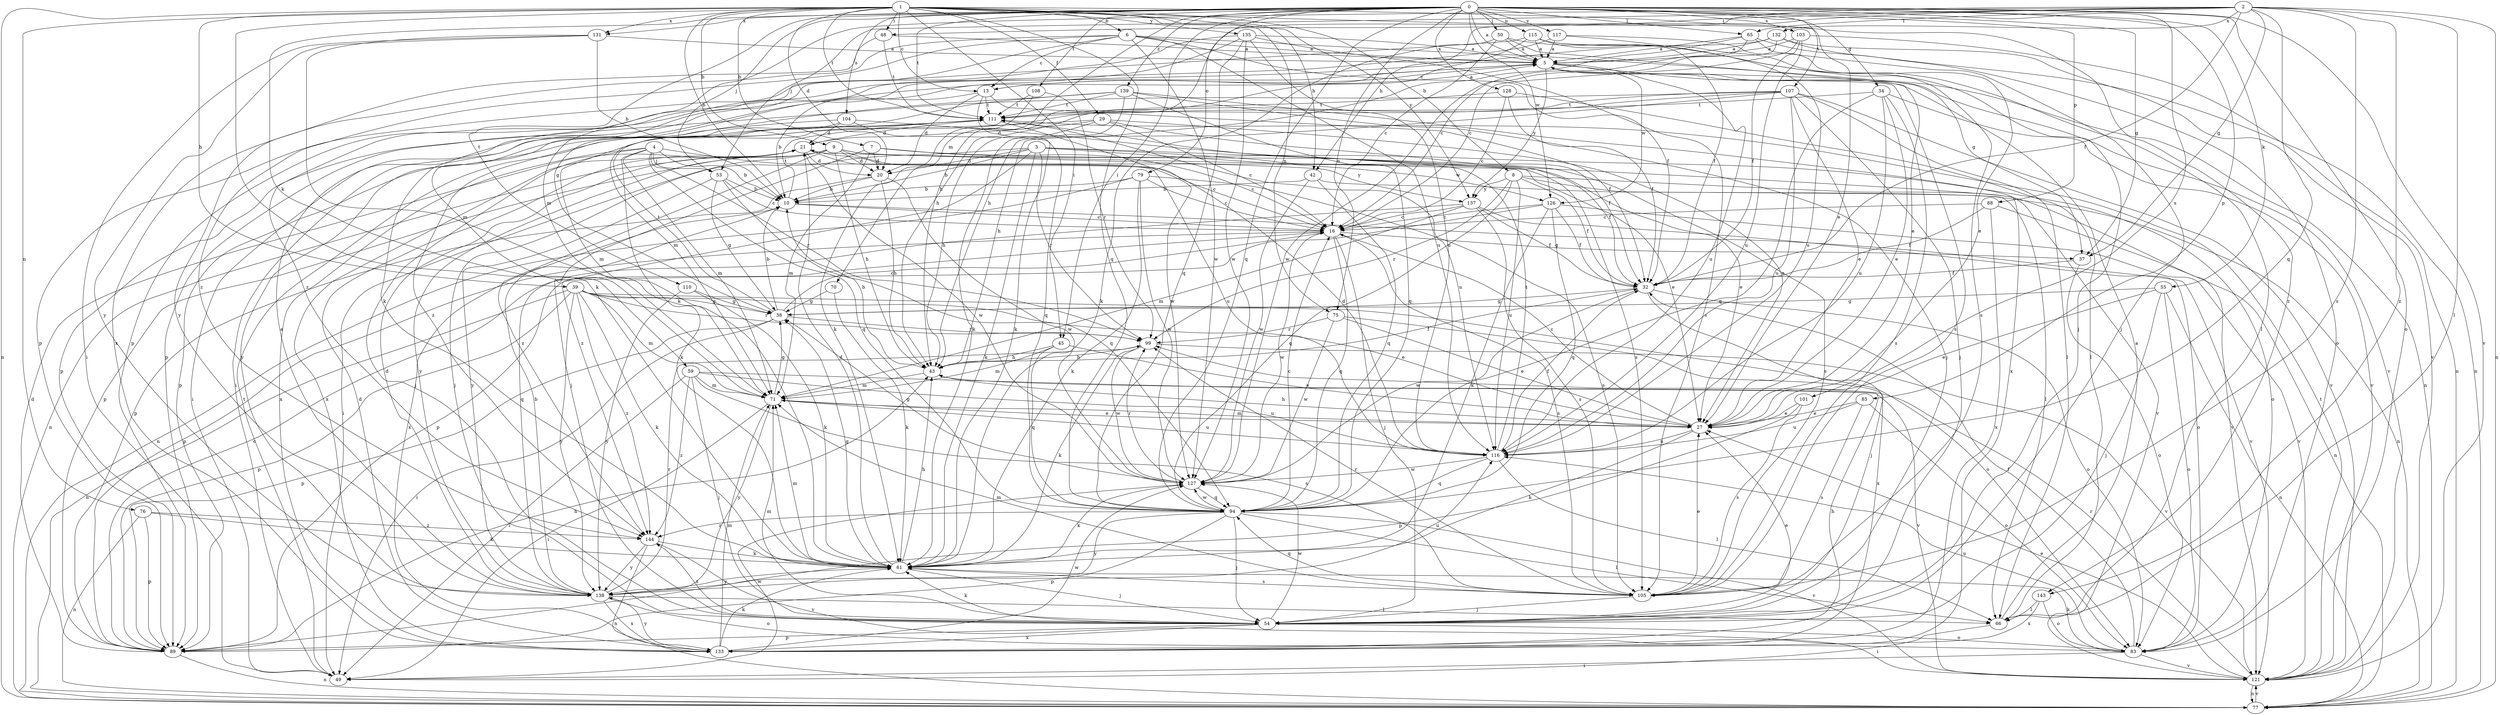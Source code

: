 strict digraph  {
0;
1;
2;
3;
4;
5;
6;
7;
8;
9;
10;
13;
16;
20;
21;
27;
29;
32;
34;
37;
38;
39;
42;
43;
45;
48;
49;
50;
53;
54;
55;
59;
61;
65;
66;
70;
71;
75;
76;
77;
79;
83;
85;
88;
89;
94;
99;
101;
103;
104;
105;
107;
108;
110;
111;
115;
116;
117;
121;
126;
127;
128;
131;
132;
133;
135;
137;
138;
139;
143;
144;
0 -> 5  [label=a];
0 -> 34  [label=g];
0 -> 37  [label=g];
0 -> 45  [label=i];
0 -> 50  [label=j];
0 -> 53  [label=j];
0 -> 55  [label=k];
0 -> 59  [label=k];
0 -> 65  [label=l];
0 -> 70  [label=m];
0 -> 75  [label=n];
0 -> 79  [label=o];
0 -> 83  [label=o];
0 -> 85  [label=p];
0 -> 88  [label=p];
0 -> 94  [label=q];
0 -> 101  [label=s];
0 -> 103  [label=s];
0 -> 104  [label=s];
0 -> 107  [label=t];
0 -> 108  [label=t];
0 -> 110  [label=t];
0 -> 111  [label=t];
0 -> 115  [label=u];
0 -> 117  [label=v];
0 -> 121  [label=v];
0 -> 126  [label=w];
0 -> 128  [label=x];
0 -> 131  [label=x];
0 -> 139  [label=z];
1 -> 6  [label=b];
1 -> 7  [label=b];
1 -> 8  [label=b];
1 -> 9  [label=b];
1 -> 10  [label=b];
1 -> 13  [label=c];
1 -> 20  [label=d];
1 -> 27  [label=e];
1 -> 29  [label=f];
1 -> 39  [label=h];
1 -> 42  [label=h];
1 -> 45  [label=i];
1 -> 48  [label=i];
1 -> 61  [label=k];
1 -> 75  [label=n];
1 -> 76  [label=n];
1 -> 77  [label=n];
1 -> 94  [label=q];
1 -> 111  [label=t];
1 -> 131  [label=x];
1 -> 135  [label=y];
1 -> 137  [label=y];
1 -> 143  [label=z];
2 -> 32  [label=f];
2 -> 37  [label=g];
2 -> 42  [label=h];
2 -> 43  [label=h];
2 -> 48  [label=i];
2 -> 53  [label=j];
2 -> 65  [label=l];
2 -> 66  [label=l];
2 -> 71  [label=m];
2 -> 77  [label=n];
2 -> 94  [label=q];
2 -> 105  [label=s];
2 -> 132  [label=x];
2 -> 143  [label=z];
3 -> 10  [label=b];
3 -> 20  [label=d];
3 -> 32  [label=f];
3 -> 49  [label=i];
3 -> 61  [label=k];
3 -> 99  [label=r];
3 -> 105  [label=s];
3 -> 126  [label=w];
3 -> 144  [label=z];
4 -> 10  [label=b];
4 -> 27  [label=e];
4 -> 53  [label=j];
4 -> 54  [label=j];
4 -> 61  [label=k];
4 -> 71  [label=m];
4 -> 94  [label=q];
4 -> 99  [label=r];
4 -> 133  [label=x];
5 -> 13  [label=c];
5 -> 77  [label=n];
5 -> 89  [label=p];
5 -> 105  [label=s];
5 -> 116  [label=u];
5 -> 121  [label=v];
5 -> 126  [label=w];
5 -> 137  [label=y];
6 -> 5  [label=a];
6 -> 13  [label=c];
6 -> 32  [label=f];
6 -> 37  [label=g];
6 -> 61  [label=k];
6 -> 116  [label=u];
6 -> 127  [label=w];
6 -> 133  [label=x];
6 -> 144  [label=z];
7 -> 16  [label=c];
7 -> 20  [label=d];
7 -> 54  [label=j];
7 -> 71  [label=m];
7 -> 83  [label=o];
8 -> 32  [label=f];
8 -> 66  [label=l];
8 -> 94  [label=q];
8 -> 99  [label=r];
8 -> 116  [label=u];
8 -> 121  [label=v];
8 -> 137  [label=y];
9 -> 16  [label=c];
9 -> 20  [label=d];
9 -> 43  [label=h];
9 -> 54  [label=j];
9 -> 77  [label=n];
9 -> 89  [label=p];
9 -> 121  [label=v];
9 -> 137  [label=y];
9 -> 144  [label=z];
10 -> 16  [label=c];
10 -> 111  [label=t];
10 -> 121  [label=v];
10 -> 133  [label=x];
13 -> 5  [label=a];
13 -> 10  [label=b];
13 -> 20  [label=d];
13 -> 32  [label=f];
13 -> 61  [label=k];
13 -> 111  [label=t];
16 -> 37  [label=g];
16 -> 54  [label=j];
16 -> 89  [label=p];
16 -> 94  [label=q];
16 -> 105  [label=s];
16 -> 127  [label=w];
20 -> 10  [label=b];
20 -> 43  [label=h];
20 -> 89  [label=p];
20 -> 127  [label=w];
21 -> 20  [label=d];
21 -> 27  [label=e];
21 -> 116  [label=u];
21 -> 127  [label=w];
21 -> 133  [label=x];
21 -> 138  [label=y];
27 -> 16  [label=c];
27 -> 43  [label=h];
27 -> 61  [label=k];
27 -> 71  [label=m];
27 -> 116  [label=u];
29 -> 16  [label=c];
29 -> 21  [label=d];
29 -> 27  [label=e];
29 -> 32  [label=f];
29 -> 43  [label=h];
29 -> 71  [label=m];
32 -> 38  [label=g];
32 -> 54  [label=j];
32 -> 83  [label=o];
32 -> 127  [label=w];
34 -> 27  [label=e];
34 -> 94  [label=q];
34 -> 105  [label=s];
34 -> 111  [label=t];
34 -> 116  [label=u];
34 -> 121  [label=v];
37 -> 32  [label=f];
37 -> 83  [label=o];
38 -> 10  [label=b];
38 -> 16  [label=c];
38 -> 49  [label=i];
38 -> 89  [label=p];
38 -> 99  [label=r];
38 -> 111  [label=t];
39 -> 27  [label=e];
39 -> 38  [label=g];
39 -> 61  [label=k];
39 -> 71  [label=m];
39 -> 77  [label=n];
39 -> 83  [label=o];
39 -> 89  [label=p];
39 -> 99  [label=r];
39 -> 138  [label=y];
39 -> 144  [label=z];
42 -> 10  [label=b];
42 -> 77  [label=n];
42 -> 94  [label=q];
42 -> 127  [label=w];
43 -> 10  [label=b];
43 -> 32  [label=f];
43 -> 71  [label=m];
45 -> 27  [label=e];
45 -> 43  [label=h];
45 -> 71  [label=m];
45 -> 94  [label=q];
48 -> 5  [label=a];
48 -> 111  [label=t];
48 -> 138  [label=y];
49 -> 111  [label=t];
49 -> 127  [label=w];
50 -> 5  [label=a];
50 -> 16  [label=c];
50 -> 27  [label=e];
50 -> 54  [label=j];
50 -> 61  [label=k];
53 -> 10  [label=b];
53 -> 16  [label=c];
53 -> 38  [label=g];
53 -> 94  [label=q];
53 -> 138  [label=y];
54 -> 27  [label=e];
54 -> 61  [label=k];
54 -> 71  [label=m];
54 -> 83  [label=o];
54 -> 89  [label=p];
54 -> 127  [label=w];
54 -> 133  [label=x];
54 -> 144  [label=z];
55 -> 27  [label=e];
55 -> 38  [label=g];
55 -> 54  [label=j];
55 -> 77  [label=n];
55 -> 83  [label=o];
59 -> 49  [label=i];
59 -> 54  [label=j];
59 -> 71  [label=m];
59 -> 105  [label=s];
59 -> 116  [label=u];
59 -> 121  [label=v];
59 -> 144  [label=z];
61 -> 21  [label=d];
61 -> 38  [label=g];
61 -> 43  [label=h];
61 -> 54  [label=j];
61 -> 71  [label=m];
61 -> 105  [label=s];
61 -> 138  [label=y];
65 -> 5  [label=a];
65 -> 16  [label=c];
65 -> 43  [label=h];
65 -> 54  [label=j];
65 -> 77  [label=n];
66 -> 5  [label=a];
66 -> 49  [label=i];
70 -> 38  [label=g];
70 -> 61  [label=k];
71 -> 27  [label=e];
71 -> 38  [label=g];
71 -> 49  [label=i];
71 -> 116  [label=u];
71 -> 138  [label=y];
75 -> 27  [label=e];
75 -> 99  [label=r];
75 -> 127  [label=w];
75 -> 133  [label=x];
76 -> 61  [label=k];
76 -> 77  [label=n];
76 -> 89  [label=p];
76 -> 144  [label=z];
77 -> 121  [label=v];
79 -> 10  [label=b];
79 -> 16  [label=c];
79 -> 61  [label=k];
79 -> 77  [label=n];
79 -> 105  [label=s];
79 -> 127  [label=w];
83 -> 32  [label=f];
83 -> 49  [label=i];
83 -> 61  [label=k];
83 -> 116  [label=u];
83 -> 121  [label=v];
85 -> 27  [label=e];
85 -> 83  [label=o];
85 -> 105  [label=s];
85 -> 116  [label=u];
88 -> 16  [label=c];
88 -> 32  [label=f];
88 -> 77  [label=n];
88 -> 133  [label=x];
89 -> 16  [label=c];
89 -> 21  [label=d];
89 -> 43  [label=h];
89 -> 77  [label=n];
94 -> 16  [label=c];
94 -> 54  [label=j];
94 -> 66  [label=l];
94 -> 89  [label=p];
94 -> 121  [label=v];
94 -> 127  [label=w];
94 -> 138  [label=y];
94 -> 144  [label=z];
99 -> 43  [label=h];
99 -> 61  [label=k];
99 -> 121  [label=v];
99 -> 127  [label=w];
101 -> 27  [label=e];
101 -> 89  [label=p];
101 -> 105  [label=s];
103 -> 5  [label=a];
103 -> 16  [label=c];
103 -> 32  [label=f];
103 -> 77  [label=n];
103 -> 116  [label=u];
104 -> 21  [label=d];
104 -> 49  [label=i];
104 -> 94  [label=q];
104 -> 105  [label=s];
104 -> 138  [label=y];
105 -> 27  [label=e];
105 -> 54  [label=j];
105 -> 71  [label=m];
105 -> 94  [label=q];
105 -> 99  [label=r];
107 -> 27  [label=e];
107 -> 43  [label=h];
107 -> 54  [label=j];
107 -> 66  [label=l];
107 -> 71  [label=m];
107 -> 89  [label=p];
107 -> 111  [label=t];
107 -> 116  [label=u];
107 -> 121  [label=v];
108 -> 61  [label=k];
108 -> 99  [label=r];
108 -> 111  [label=t];
110 -> 38  [label=g];
110 -> 61  [label=k];
110 -> 138  [label=y];
111 -> 21  [label=d];
111 -> 89  [label=p];
111 -> 116  [label=u];
111 -> 127  [label=w];
115 -> 5  [label=a];
115 -> 32  [label=f];
115 -> 43  [label=h];
115 -> 66  [label=l];
115 -> 89  [label=p];
115 -> 105  [label=s];
116 -> 21  [label=d];
116 -> 32  [label=f];
116 -> 66  [label=l];
116 -> 94  [label=q];
116 -> 111  [label=t];
116 -> 127  [label=w];
117 -> 5  [label=a];
117 -> 27  [label=e];
117 -> 116  [label=u];
117 -> 144  [label=z];
121 -> 27  [label=e];
121 -> 77  [label=n];
121 -> 99  [label=r];
121 -> 111  [label=t];
126 -> 16  [label=c];
126 -> 32  [label=f];
126 -> 61  [label=k];
126 -> 89  [label=p];
126 -> 94  [label=q];
126 -> 121  [label=v];
127 -> 38  [label=g];
127 -> 61  [label=k];
127 -> 94  [label=q];
127 -> 99  [label=r];
128 -> 16  [label=c];
128 -> 32  [label=f];
128 -> 66  [label=l];
128 -> 111  [label=t];
131 -> 5  [label=a];
131 -> 10  [label=b];
131 -> 49  [label=i];
131 -> 61  [label=k];
131 -> 138  [label=y];
132 -> 5  [label=a];
132 -> 83  [label=o];
132 -> 89  [label=p];
132 -> 121  [label=v];
132 -> 127  [label=w];
133 -> 21  [label=d];
133 -> 43  [label=h];
133 -> 61  [label=k];
133 -> 71  [label=m];
133 -> 127  [label=w];
133 -> 138  [label=y];
135 -> 5  [label=a];
135 -> 38  [label=g];
135 -> 71  [label=m];
135 -> 94  [label=q];
135 -> 105  [label=s];
135 -> 116  [label=u];
135 -> 127  [label=w];
137 -> 16  [label=c];
137 -> 32  [label=f];
137 -> 71  [label=m];
137 -> 83  [label=o];
137 -> 105  [label=s];
137 -> 138  [label=q];
138 -> 5  [label=a];
138 -> 10  [label=b];
138 -> 21  [label=d];
138 -> 66  [label=l];
138 -> 83  [label=o];
138 -> 99  [label=r];
138 -> 116  [label=u];
138 -> 133  [label=x];
139 -> 49  [label=i];
139 -> 54  [label=j];
139 -> 61  [label=k];
139 -> 94  [label=q];
139 -> 111  [label=t];
139 -> 133  [label=x];
139 -> 144  [label=z];
143 -> 66  [label=l];
143 -> 83  [label=o];
143 -> 133  [label=x];
144 -> 61  [label=k];
144 -> 77  [label=n];
144 -> 121  [label=v];
144 -> 138  [label=y];
}
